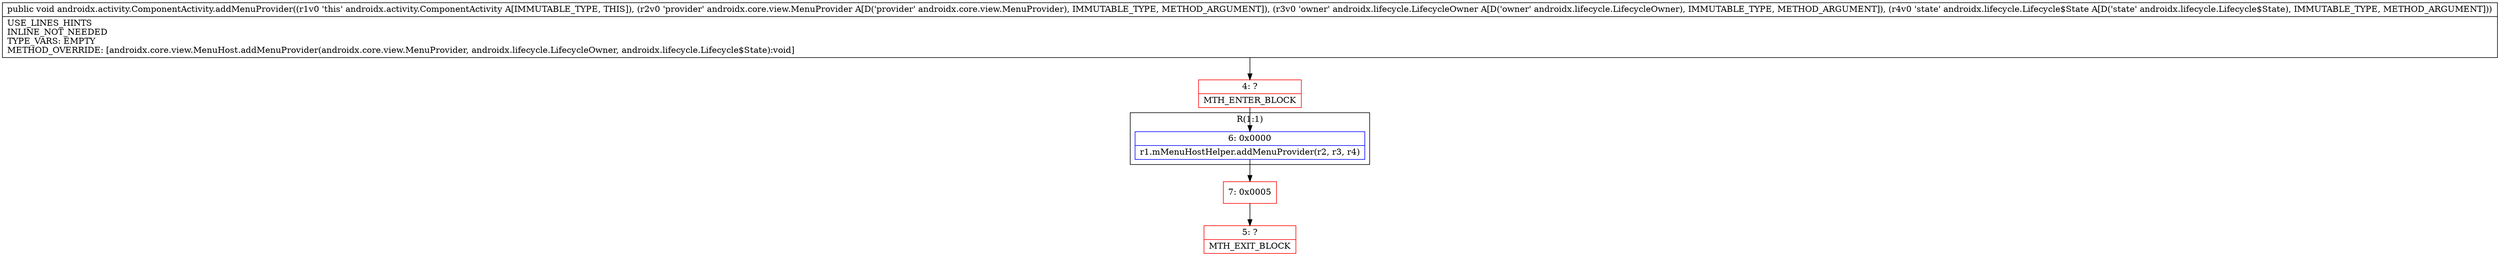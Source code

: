 digraph "CFG forandroidx.activity.ComponentActivity.addMenuProvider(Landroidx\/core\/view\/MenuProvider;Landroidx\/lifecycle\/LifecycleOwner;Landroidx\/lifecycle\/Lifecycle$State;)V" {
subgraph cluster_Region_1683861047 {
label = "R(1:1)";
node [shape=record,color=blue];
Node_6 [shape=record,label="{6\:\ 0x0000|r1.mMenuHostHelper.addMenuProvider(r2, r3, r4)\l}"];
}
Node_4 [shape=record,color=red,label="{4\:\ ?|MTH_ENTER_BLOCK\l}"];
Node_7 [shape=record,color=red,label="{7\:\ 0x0005}"];
Node_5 [shape=record,color=red,label="{5\:\ ?|MTH_EXIT_BLOCK\l}"];
MethodNode[shape=record,label="{public void androidx.activity.ComponentActivity.addMenuProvider((r1v0 'this' androidx.activity.ComponentActivity A[IMMUTABLE_TYPE, THIS]), (r2v0 'provider' androidx.core.view.MenuProvider A[D('provider' androidx.core.view.MenuProvider), IMMUTABLE_TYPE, METHOD_ARGUMENT]), (r3v0 'owner' androidx.lifecycle.LifecycleOwner A[D('owner' androidx.lifecycle.LifecycleOwner), IMMUTABLE_TYPE, METHOD_ARGUMENT]), (r4v0 'state' androidx.lifecycle.Lifecycle$State A[D('state' androidx.lifecycle.Lifecycle$State), IMMUTABLE_TYPE, METHOD_ARGUMENT]))  | USE_LINES_HINTS\lINLINE_NOT_NEEDED\lTYPE_VARS: EMPTY\lMETHOD_OVERRIDE: [androidx.core.view.MenuHost.addMenuProvider(androidx.core.view.MenuProvider, androidx.lifecycle.LifecycleOwner, androidx.lifecycle.Lifecycle$State):void]\l}"];
MethodNode -> Node_4;Node_6 -> Node_7;
Node_4 -> Node_6;
Node_7 -> Node_5;
}

